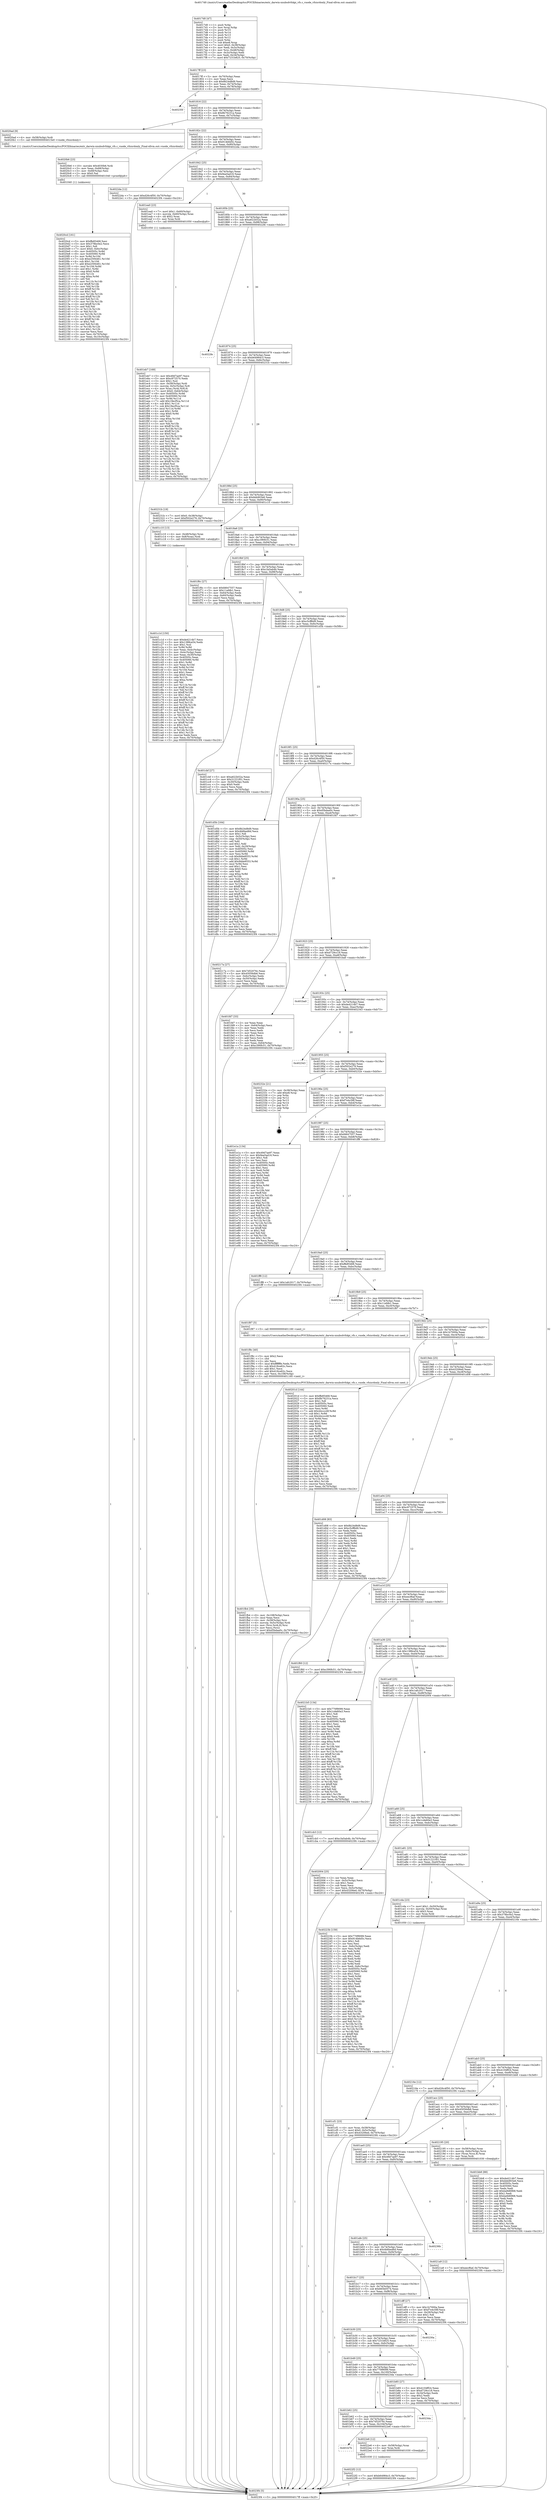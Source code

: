 digraph "0x4017d0" {
  label = "0x4017d0 (/mnt/c/Users/mathe/Desktop/tcc/POCII/binaries/extr_darwin-xnubsdvfskpi_vfs.c_vnode_vfsisrdonly_Final-ollvm.out::main(0))"
  labelloc = "t"
  node[shape=record]

  Entry [label="",width=0.3,height=0.3,shape=circle,fillcolor=black,style=filled]
  "0x4017ff" [label="{
     0x4017ff [23]\l
     | [instrs]\l
     &nbsp;&nbsp;0x4017ff \<+3\>: mov -0x70(%rbp),%eax\l
     &nbsp;&nbsp;0x401802 \<+2\>: mov %eax,%ecx\l
     &nbsp;&nbsp;0x401804 \<+6\>: sub $0x8b24d8d9,%ecx\l
     &nbsp;&nbsp;0x40180a \<+3\>: mov %eax,-0x74(%rbp)\l
     &nbsp;&nbsp;0x40180d \<+3\>: mov %ecx,-0x78(%rbp)\l
     &nbsp;&nbsp;0x401810 \<+6\>: je 000000000040235f \<main+0xb8f\>\l
  }"]
  "0x40235f" [label="{
     0x40235f\l
  }", style=dashed]
  "0x401816" [label="{
     0x401816 [22]\l
     | [instrs]\l
     &nbsp;&nbsp;0x401816 \<+5\>: jmp 000000000040181b \<main+0x4b\>\l
     &nbsp;&nbsp;0x40181b \<+3\>: mov -0x74(%rbp),%eax\l
     &nbsp;&nbsp;0x40181e \<+5\>: sub $0x8b76231a,%eax\l
     &nbsp;&nbsp;0x401823 \<+3\>: mov %eax,-0x7c(%rbp)\l
     &nbsp;&nbsp;0x401826 \<+6\>: je 00000000004020ad \<main+0x8dd\>\l
  }"]
  Exit [label="",width=0.3,height=0.3,shape=circle,fillcolor=black,style=filled,peripheries=2]
  "0x4020ad" [label="{
     0x4020ad [9]\l
     | [instrs]\l
     &nbsp;&nbsp;0x4020ad \<+4\>: mov -0x58(%rbp),%rdi\l
     &nbsp;&nbsp;0x4020b1 \<+5\>: call 00000000004015e0 \<vnode_vfsisrdonly\>\l
     | [calls]\l
     &nbsp;&nbsp;0x4015e0 \{1\} (/mnt/c/Users/mathe/Desktop/tcc/POCII/binaries/extr_darwin-xnubsdvfskpi_vfs.c_vnode_vfsisrdonly_Final-ollvm.out::vnode_vfsisrdonly)\l
  }"]
  "0x40182c" [label="{
     0x40182c [22]\l
     | [instrs]\l
     &nbsp;&nbsp;0x40182c \<+5\>: jmp 0000000000401831 \<main+0x61\>\l
     &nbsp;&nbsp;0x401831 \<+3\>: mov -0x74(%rbp),%eax\l
     &nbsp;&nbsp;0x401834 \<+5\>: sub $0x914b6d5c,%eax\l
     &nbsp;&nbsp;0x401839 \<+3\>: mov %eax,-0x80(%rbp)\l
     &nbsp;&nbsp;0x40183c \<+6\>: je 00000000004022da \<main+0xb0a\>\l
  }"]
  "0x4022f2" [label="{
     0x4022f2 [12]\l
     | [instrs]\l
     &nbsp;&nbsp;0x4022f2 \<+7\>: movl $0xb64984c3,-0x70(%rbp)\l
     &nbsp;&nbsp;0x4022f9 \<+5\>: jmp 00000000004023f4 \<main+0xc24\>\l
  }"]
  "0x4022da" [label="{
     0x4022da [12]\l
     | [instrs]\l
     &nbsp;&nbsp;0x4022da \<+7\>: movl $0xd26c4f50,-0x70(%rbp)\l
     &nbsp;&nbsp;0x4022e1 \<+5\>: jmp 00000000004023f4 \<main+0xc24\>\l
  }"]
  "0x401842" [label="{
     0x401842 [25]\l
     | [instrs]\l
     &nbsp;&nbsp;0x401842 \<+5\>: jmp 0000000000401847 \<main+0x77\>\l
     &nbsp;&nbsp;0x401847 \<+3\>: mov -0x74(%rbp),%eax\l
     &nbsp;&nbsp;0x40184a \<+5\>: sub $0x9ea5ad16,%eax\l
     &nbsp;&nbsp;0x40184f \<+6\>: mov %eax,-0x84(%rbp)\l
     &nbsp;&nbsp;0x401855 \<+6\>: je 0000000000401ea0 \<main+0x6d0\>\l
  }"]
  "0x401b7b" [label="{
     0x401b7b\l
  }", style=dashed]
  "0x401ea0" [label="{
     0x401ea0 [23]\l
     | [instrs]\l
     &nbsp;&nbsp;0x401ea0 \<+7\>: movl $0x1,-0x60(%rbp)\l
     &nbsp;&nbsp;0x401ea7 \<+4\>: movslq -0x60(%rbp),%rax\l
     &nbsp;&nbsp;0x401eab \<+4\>: shl $0x2,%rax\l
     &nbsp;&nbsp;0x401eaf \<+3\>: mov %rax,%rdi\l
     &nbsp;&nbsp;0x401eb2 \<+5\>: call 0000000000401050 \<malloc@plt\>\l
     | [calls]\l
     &nbsp;&nbsp;0x401050 \{1\} (unknown)\l
  }"]
  "0x40185b" [label="{
     0x40185b [25]\l
     | [instrs]\l
     &nbsp;&nbsp;0x40185b \<+5\>: jmp 0000000000401860 \<main+0x90\>\l
     &nbsp;&nbsp;0x401860 \<+3\>: mov -0x74(%rbp),%eax\l
     &nbsp;&nbsp;0x401863 \<+5\>: sub $0xa622b52a,%eax\l
     &nbsp;&nbsp;0x401868 \<+6\>: mov %eax,-0x88(%rbp)\l
     &nbsp;&nbsp;0x40186e \<+6\>: je 00000000004022fe \<main+0xb2e\>\l
  }"]
  "0x4022e6" [label="{
     0x4022e6 [12]\l
     | [instrs]\l
     &nbsp;&nbsp;0x4022e6 \<+4\>: mov -0x58(%rbp),%rax\l
     &nbsp;&nbsp;0x4022ea \<+3\>: mov %rax,%rdi\l
     &nbsp;&nbsp;0x4022ed \<+5\>: call 0000000000401030 \<free@plt\>\l
     | [calls]\l
     &nbsp;&nbsp;0x401030 \{1\} (unknown)\l
  }"]
  "0x4022fe" [label="{
     0x4022fe\l
  }", style=dashed]
  "0x401874" [label="{
     0x401874 [25]\l
     | [instrs]\l
     &nbsp;&nbsp;0x401874 \<+5\>: jmp 0000000000401879 \<main+0xa9\>\l
     &nbsp;&nbsp;0x401879 \<+3\>: mov -0x74(%rbp),%eax\l
     &nbsp;&nbsp;0x40187c \<+5\>: sub $0xb64984c3,%eax\l
     &nbsp;&nbsp;0x401881 \<+6\>: mov %eax,-0x8c(%rbp)\l
     &nbsp;&nbsp;0x401887 \<+6\>: je 000000000040231b \<main+0xb4b\>\l
  }"]
  "0x401b62" [label="{
     0x401b62 [25]\l
     | [instrs]\l
     &nbsp;&nbsp;0x401b62 \<+5\>: jmp 0000000000401b67 \<main+0x397\>\l
     &nbsp;&nbsp;0x401b67 \<+3\>: mov -0x74(%rbp),%eax\l
     &nbsp;&nbsp;0x401b6a \<+5\>: sub $0x7d52076c,%eax\l
     &nbsp;&nbsp;0x401b6f \<+6\>: mov %eax,-0x104(%rbp)\l
     &nbsp;&nbsp;0x401b75 \<+6\>: je 00000000004022e6 \<main+0xb16\>\l
  }"]
  "0x40231b" [label="{
     0x40231b [19]\l
     | [instrs]\l
     &nbsp;&nbsp;0x40231b \<+7\>: movl $0x0,-0x38(%rbp)\l
     &nbsp;&nbsp;0x402322 \<+7\>: movl $0xf502e279,-0x70(%rbp)\l
     &nbsp;&nbsp;0x402329 \<+5\>: jmp 00000000004023f4 \<main+0xc24\>\l
  }"]
  "0x40188d" [label="{
     0x40188d [25]\l
     | [instrs]\l
     &nbsp;&nbsp;0x40188d \<+5\>: jmp 0000000000401892 \<main+0xc2\>\l
     &nbsp;&nbsp;0x401892 \<+3\>: mov -0x74(%rbp),%eax\l
     &nbsp;&nbsp;0x401895 \<+5\>: sub $0xbbb903e6,%eax\l
     &nbsp;&nbsp;0x40189a \<+6\>: mov %eax,-0x90(%rbp)\l
     &nbsp;&nbsp;0x4018a0 \<+6\>: je 0000000000401c10 \<main+0x440\>\l
  }"]
  "0x4023da" [label="{
     0x4023da\l
  }", style=dashed]
  "0x401c10" [label="{
     0x401c10 [13]\l
     | [instrs]\l
     &nbsp;&nbsp;0x401c10 \<+4\>: mov -0x48(%rbp),%rax\l
     &nbsp;&nbsp;0x401c14 \<+4\>: mov 0x8(%rax),%rdi\l
     &nbsp;&nbsp;0x401c18 \<+5\>: call 0000000000401060 \<atoi@plt\>\l
     | [calls]\l
     &nbsp;&nbsp;0x401060 \{1\} (unknown)\l
  }"]
  "0x4018a6" [label="{
     0x4018a6 [25]\l
     | [instrs]\l
     &nbsp;&nbsp;0x4018a6 \<+5\>: jmp 00000000004018ab \<main+0xdb\>\l
     &nbsp;&nbsp;0x4018ab \<+3\>: mov -0x74(%rbp),%eax\l
     &nbsp;&nbsp;0x4018ae \<+5\>: sub $0xc390fc51,%eax\l
     &nbsp;&nbsp;0x4018b3 \<+6\>: mov %eax,-0x94(%rbp)\l
     &nbsp;&nbsp;0x4018b9 \<+6\>: je 0000000000401f6c \<main+0x79c\>\l
  }"]
  "0x4021a9" [label="{
     0x4021a9 [12]\l
     | [instrs]\l
     &nbsp;&nbsp;0x4021a9 \<+7\>: movl $0xeecf6af,-0x70(%rbp)\l
     &nbsp;&nbsp;0x4021b0 \<+5\>: jmp 00000000004023f4 \<main+0xc24\>\l
  }"]
  "0x401f6c" [label="{
     0x401f6c [27]\l
     | [instrs]\l
     &nbsp;&nbsp;0x401f6c \<+5\>: mov $0xfd647557,%eax\l
     &nbsp;&nbsp;0x401f71 \<+5\>: mov $0x11efdb1,%ecx\l
     &nbsp;&nbsp;0x401f76 \<+3\>: mov -0x64(%rbp),%edx\l
     &nbsp;&nbsp;0x401f79 \<+3\>: cmp -0x60(%rbp),%edx\l
     &nbsp;&nbsp;0x401f7c \<+3\>: cmovl %ecx,%eax\l
     &nbsp;&nbsp;0x401f7f \<+3\>: mov %eax,-0x70(%rbp)\l
     &nbsp;&nbsp;0x401f82 \<+5\>: jmp 00000000004023f4 \<main+0xc24\>\l
  }"]
  "0x4018bf" [label="{
     0x4018bf [25]\l
     | [instrs]\l
     &nbsp;&nbsp;0x4018bf \<+5\>: jmp 00000000004018c4 \<main+0xf4\>\l
     &nbsp;&nbsp;0x4018c4 \<+3\>: mov -0x74(%rbp),%eax\l
     &nbsp;&nbsp;0x4018c7 \<+5\>: sub $0xc3a5ab4b,%eax\l
     &nbsp;&nbsp;0x4018cc \<+6\>: mov %eax,-0x98(%rbp)\l
     &nbsp;&nbsp;0x4018d2 \<+6\>: je 0000000000401cbf \<main+0x4ef\>\l
  }"]
  "0x4020cd" [label="{
     0x4020cd [161]\l
     | [instrs]\l
     &nbsp;&nbsp;0x4020cd \<+5\>: mov $0xffe85468,%esi\l
     &nbsp;&nbsp;0x4020d2 \<+5\>: mov $0x378bc0e2,%ecx\l
     &nbsp;&nbsp;0x4020d7 \<+2\>: mov $0x1,%dl\l
     &nbsp;&nbsp;0x4020d9 \<+7\>: movl $0x0,-0x6c(%rbp)\l
     &nbsp;&nbsp;0x4020e0 \<+8\>: mov 0x40505c,%r8d\l
     &nbsp;&nbsp;0x4020e8 \<+8\>: mov 0x405060,%r9d\l
     &nbsp;&nbsp;0x4020f0 \<+3\>: mov %r8d,%r10d\l
     &nbsp;&nbsp;0x4020f3 \<+7\>: sub $0xe2594461,%r10d\l
     &nbsp;&nbsp;0x4020fa \<+4\>: sub $0x1,%r10d\l
     &nbsp;&nbsp;0x4020fe \<+7\>: add $0xe2594461,%r10d\l
     &nbsp;&nbsp;0x402105 \<+4\>: imul %r10d,%r8d\l
     &nbsp;&nbsp;0x402109 \<+4\>: and $0x1,%r8d\l
     &nbsp;&nbsp;0x40210d \<+4\>: cmp $0x0,%r8d\l
     &nbsp;&nbsp;0x402111 \<+4\>: sete %r11b\l
     &nbsp;&nbsp;0x402115 \<+4\>: cmp $0xa,%r9d\l
     &nbsp;&nbsp;0x402119 \<+3\>: setl %bl\l
     &nbsp;&nbsp;0x40211c \<+3\>: mov %r11b,%r14b\l
     &nbsp;&nbsp;0x40211f \<+4\>: xor $0xff,%r14b\l
     &nbsp;&nbsp;0x402123 \<+3\>: mov %bl,%r15b\l
     &nbsp;&nbsp;0x402126 \<+4\>: xor $0xff,%r15b\l
     &nbsp;&nbsp;0x40212a \<+3\>: xor $0x1,%dl\l
     &nbsp;&nbsp;0x40212d \<+3\>: mov %r14b,%r12b\l
     &nbsp;&nbsp;0x402130 \<+4\>: and $0xff,%r12b\l
     &nbsp;&nbsp;0x402134 \<+3\>: and %dl,%r11b\l
     &nbsp;&nbsp;0x402137 \<+3\>: mov %r15b,%r13b\l
     &nbsp;&nbsp;0x40213a \<+4\>: and $0xff,%r13b\l
     &nbsp;&nbsp;0x40213e \<+2\>: and %dl,%bl\l
     &nbsp;&nbsp;0x402140 \<+3\>: or %r11b,%r12b\l
     &nbsp;&nbsp;0x402143 \<+3\>: or %bl,%r13b\l
     &nbsp;&nbsp;0x402146 \<+3\>: xor %r13b,%r12b\l
     &nbsp;&nbsp;0x402149 \<+3\>: or %r15b,%r14b\l
     &nbsp;&nbsp;0x40214c \<+4\>: xor $0xff,%r14b\l
     &nbsp;&nbsp;0x402150 \<+3\>: or $0x1,%dl\l
     &nbsp;&nbsp;0x402153 \<+3\>: and %dl,%r14b\l
     &nbsp;&nbsp;0x402156 \<+3\>: or %r14b,%r12b\l
     &nbsp;&nbsp;0x402159 \<+4\>: test $0x1,%r12b\l
     &nbsp;&nbsp;0x40215d \<+3\>: cmovne %ecx,%esi\l
     &nbsp;&nbsp;0x402160 \<+3\>: mov %esi,-0x70(%rbp)\l
     &nbsp;&nbsp;0x402163 \<+6\>: mov %eax,-0x10c(%rbp)\l
     &nbsp;&nbsp;0x402169 \<+5\>: jmp 00000000004023f4 \<main+0xc24\>\l
  }"]
  "0x401cbf" [label="{
     0x401cbf [27]\l
     | [instrs]\l
     &nbsp;&nbsp;0x401cbf \<+5\>: mov $0xa622b52a,%eax\l
     &nbsp;&nbsp;0x401cc4 \<+5\>: mov $0x31221f01,%ecx\l
     &nbsp;&nbsp;0x401cc9 \<+3\>: mov -0x30(%rbp),%edx\l
     &nbsp;&nbsp;0x401ccc \<+3\>: cmp $0x0,%edx\l
     &nbsp;&nbsp;0x401ccf \<+3\>: cmove %ecx,%eax\l
     &nbsp;&nbsp;0x401cd2 \<+3\>: mov %eax,-0x70(%rbp)\l
     &nbsp;&nbsp;0x401cd5 \<+5\>: jmp 00000000004023f4 \<main+0xc24\>\l
  }"]
  "0x4018d8" [label="{
     0x4018d8 [25]\l
     | [instrs]\l
     &nbsp;&nbsp;0x4018d8 \<+5\>: jmp 00000000004018dd \<main+0x10d\>\l
     &nbsp;&nbsp;0x4018dd \<+3\>: mov -0x74(%rbp),%eax\l
     &nbsp;&nbsp;0x4018e0 \<+5\>: sub $0xc5cff6d9,%eax\l
     &nbsp;&nbsp;0x4018e5 \<+6\>: mov %eax,-0x9c(%rbp)\l
     &nbsp;&nbsp;0x4018eb \<+6\>: je 0000000000401d5b \<main+0x58b\>\l
  }"]
  "0x4020b6" [label="{
     0x4020b6 [23]\l
     | [instrs]\l
     &nbsp;&nbsp;0x4020b6 \<+10\>: movabs $0x4030b6,%rdi\l
     &nbsp;&nbsp;0x4020c0 \<+3\>: mov %eax,-0x68(%rbp)\l
     &nbsp;&nbsp;0x4020c3 \<+3\>: mov -0x68(%rbp),%esi\l
     &nbsp;&nbsp;0x4020c6 \<+2\>: mov $0x0,%al\l
     &nbsp;&nbsp;0x4020c8 \<+5\>: call 0000000000401040 \<printf@plt\>\l
     | [calls]\l
     &nbsp;&nbsp;0x401040 \{1\} (unknown)\l
  }"]
  "0x401d5b" [label="{
     0x401d5b [164]\l
     | [instrs]\l
     &nbsp;&nbsp;0x401d5b \<+5\>: mov $0x8b24d8d9,%eax\l
     &nbsp;&nbsp;0x401d60 \<+5\>: mov $0x4b6bed6d,%ecx\l
     &nbsp;&nbsp;0x401d65 \<+2\>: mov $0x1,%dl\l
     &nbsp;&nbsp;0x401d67 \<+3\>: mov -0x5c(%rbp),%esi\l
     &nbsp;&nbsp;0x401d6a \<+3\>: cmp -0x50(%rbp),%esi\l
     &nbsp;&nbsp;0x401d6d \<+4\>: setl %dil\l
     &nbsp;&nbsp;0x401d71 \<+4\>: and $0x1,%dil\l
     &nbsp;&nbsp;0x401d75 \<+4\>: mov %dil,-0x29(%rbp)\l
     &nbsp;&nbsp;0x401d79 \<+7\>: mov 0x40505c,%esi\l
     &nbsp;&nbsp;0x401d80 \<+8\>: mov 0x405060,%r8d\l
     &nbsp;&nbsp;0x401d88 \<+3\>: mov %esi,%r9d\l
     &nbsp;&nbsp;0x401d8b \<+7\>: sub $0x9dde8553,%r9d\l
     &nbsp;&nbsp;0x401d92 \<+4\>: sub $0x1,%r9d\l
     &nbsp;&nbsp;0x401d96 \<+7\>: add $0x9dde8553,%r9d\l
     &nbsp;&nbsp;0x401d9d \<+4\>: imul %r9d,%esi\l
     &nbsp;&nbsp;0x401da1 \<+3\>: and $0x1,%esi\l
     &nbsp;&nbsp;0x401da4 \<+3\>: cmp $0x0,%esi\l
     &nbsp;&nbsp;0x401da7 \<+4\>: sete %dil\l
     &nbsp;&nbsp;0x401dab \<+4\>: cmp $0xa,%r8d\l
     &nbsp;&nbsp;0x401daf \<+4\>: setl %r10b\l
     &nbsp;&nbsp;0x401db3 \<+3\>: mov %dil,%r11b\l
     &nbsp;&nbsp;0x401db6 \<+4\>: xor $0xff,%r11b\l
     &nbsp;&nbsp;0x401dba \<+3\>: mov %r10b,%bl\l
     &nbsp;&nbsp;0x401dbd \<+3\>: xor $0xff,%bl\l
     &nbsp;&nbsp;0x401dc0 \<+3\>: xor $0x1,%dl\l
     &nbsp;&nbsp;0x401dc3 \<+3\>: mov %r11b,%r14b\l
     &nbsp;&nbsp;0x401dc6 \<+4\>: and $0xff,%r14b\l
     &nbsp;&nbsp;0x401dca \<+3\>: and %dl,%dil\l
     &nbsp;&nbsp;0x401dcd \<+3\>: mov %bl,%r15b\l
     &nbsp;&nbsp;0x401dd0 \<+4\>: and $0xff,%r15b\l
     &nbsp;&nbsp;0x401dd4 \<+3\>: and %dl,%r10b\l
     &nbsp;&nbsp;0x401dd7 \<+3\>: or %dil,%r14b\l
     &nbsp;&nbsp;0x401dda \<+3\>: or %r10b,%r15b\l
     &nbsp;&nbsp;0x401ddd \<+3\>: xor %r15b,%r14b\l
     &nbsp;&nbsp;0x401de0 \<+3\>: or %bl,%r11b\l
     &nbsp;&nbsp;0x401de3 \<+4\>: xor $0xff,%r11b\l
     &nbsp;&nbsp;0x401de7 \<+3\>: or $0x1,%dl\l
     &nbsp;&nbsp;0x401dea \<+3\>: and %dl,%r11b\l
     &nbsp;&nbsp;0x401ded \<+3\>: or %r11b,%r14b\l
     &nbsp;&nbsp;0x401df0 \<+4\>: test $0x1,%r14b\l
     &nbsp;&nbsp;0x401df4 \<+3\>: cmovne %ecx,%eax\l
     &nbsp;&nbsp;0x401df7 \<+3\>: mov %eax,-0x70(%rbp)\l
     &nbsp;&nbsp;0x401dfa \<+5\>: jmp 00000000004023f4 \<main+0xc24\>\l
  }"]
  "0x4018f1" [label="{
     0x4018f1 [25]\l
     | [instrs]\l
     &nbsp;&nbsp;0x4018f1 \<+5\>: jmp 00000000004018f6 \<main+0x126\>\l
     &nbsp;&nbsp;0x4018f6 \<+3\>: mov -0x74(%rbp),%eax\l
     &nbsp;&nbsp;0x4018f9 \<+5\>: sub $0xd26c4f50,%eax\l
     &nbsp;&nbsp;0x4018fe \<+6\>: mov %eax,-0xa0(%rbp)\l
     &nbsp;&nbsp;0x401904 \<+6\>: je 000000000040217a \<main+0x9aa\>\l
  }"]
  "0x401fb4" [label="{
     0x401fb4 [35]\l
     | [instrs]\l
     &nbsp;&nbsp;0x401fb4 \<+6\>: mov -0x108(%rbp),%ecx\l
     &nbsp;&nbsp;0x401fba \<+3\>: imul %eax,%ecx\l
     &nbsp;&nbsp;0x401fbd \<+4\>: mov -0x58(%rbp),%rsi\l
     &nbsp;&nbsp;0x401fc1 \<+4\>: movslq -0x5c(%rbp),%rdi\l
     &nbsp;&nbsp;0x401fc5 \<+4\>: mov (%rsi,%rdi,8),%rsi\l
     &nbsp;&nbsp;0x401fc9 \<+2\>: mov %ecx,(%rsi)\l
     &nbsp;&nbsp;0x401fcb \<+7\>: movl $0xd5bdaa0c,-0x70(%rbp)\l
     &nbsp;&nbsp;0x401fd2 \<+5\>: jmp 00000000004023f4 \<main+0xc24\>\l
  }"]
  "0x40217a" [label="{
     0x40217a [27]\l
     | [instrs]\l
     &nbsp;&nbsp;0x40217a \<+5\>: mov $0x7d52076c,%eax\l
     &nbsp;&nbsp;0x40217f \<+5\>: mov $0x45056db6,%ecx\l
     &nbsp;&nbsp;0x402184 \<+3\>: mov -0x6c(%rbp),%edx\l
     &nbsp;&nbsp;0x402187 \<+3\>: cmp -0x50(%rbp),%edx\l
     &nbsp;&nbsp;0x40218a \<+3\>: cmovl %ecx,%eax\l
     &nbsp;&nbsp;0x40218d \<+3\>: mov %eax,-0x70(%rbp)\l
     &nbsp;&nbsp;0x402190 \<+5\>: jmp 00000000004023f4 \<main+0xc24\>\l
  }"]
  "0x40190a" [label="{
     0x40190a [25]\l
     | [instrs]\l
     &nbsp;&nbsp;0x40190a \<+5\>: jmp 000000000040190f \<main+0x13f\>\l
     &nbsp;&nbsp;0x40190f \<+3\>: mov -0x74(%rbp),%eax\l
     &nbsp;&nbsp;0x401912 \<+5\>: sub $0xd5bdaa0c,%eax\l
     &nbsp;&nbsp;0x401917 \<+6\>: mov %eax,-0xa4(%rbp)\l
     &nbsp;&nbsp;0x40191d \<+6\>: je 0000000000401fd7 \<main+0x807\>\l
  }"]
  "0x401f8c" [label="{
     0x401f8c [40]\l
     | [instrs]\l
     &nbsp;&nbsp;0x401f8c \<+5\>: mov $0x2,%ecx\l
     &nbsp;&nbsp;0x401f91 \<+1\>: cltd\l
     &nbsp;&nbsp;0x401f92 \<+2\>: idiv %ecx\l
     &nbsp;&nbsp;0x401f94 \<+6\>: imul $0xfffffffe,%edx,%ecx\l
     &nbsp;&nbsp;0x401f9a \<+6\>: sub $0x418ce62c,%ecx\l
     &nbsp;&nbsp;0x401fa0 \<+3\>: add $0x1,%ecx\l
     &nbsp;&nbsp;0x401fa3 \<+6\>: add $0x418ce62c,%ecx\l
     &nbsp;&nbsp;0x401fa9 \<+6\>: mov %ecx,-0x108(%rbp)\l
     &nbsp;&nbsp;0x401faf \<+5\>: call 0000000000401160 \<next_i\>\l
     | [calls]\l
     &nbsp;&nbsp;0x401160 \{1\} (/mnt/c/Users/mathe/Desktop/tcc/POCII/binaries/extr_darwin-xnubsdvfskpi_vfs.c_vnode_vfsisrdonly_Final-ollvm.out::next_i)\l
  }"]
  "0x401fd7" [label="{
     0x401fd7 [33]\l
     | [instrs]\l
     &nbsp;&nbsp;0x401fd7 \<+2\>: xor %eax,%eax\l
     &nbsp;&nbsp;0x401fd9 \<+3\>: mov -0x64(%rbp),%ecx\l
     &nbsp;&nbsp;0x401fdc \<+2\>: mov %eax,%edx\l
     &nbsp;&nbsp;0x401fde \<+2\>: sub %ecx,%edx\l
     &nbsp;&nbsp;0x401fe0 \<+2\>: mov %eax,%ecx\l
     &nbsp;&nbsp;0x401fe2 \<+3\>: sub $0x1,%ecx\l
     &nbsp;&nbsp;0x401fe5 \<+2\>: add %ecx,%edx\l
     &nbsp;&nbsp;0x401fe7 \<+2\>: sub %edx,%eax\l
     &nbsp;&nbsp;0x401fe9 \<+3\>: mov %eax,-0x64(%rbp)\l
     &nbsp;&nbsp;0x401fec \<+7\>: movl $0xc390fc51,-0x70(%rbp)\l
     &nbsp;&nbsp;0x401ff3 \<+5\>: jmp 00000000004023f4 \<main+0xc24\>\l
  }"]
  "0x401923" [label="{
     0x401923 [25]\l
     | [instrs]\l
     &nbsp;&nbsp;0x401923 \<+5\>: jmp 0000000000401928 \<main+0x158\>\l
     &nbsp;&nbsp;0x401928 \<+3\>: mov -0x74(%rbp),%eax\l
     &nbsp;&nbsp;0x40192b \<+5\>: sub $0xd729cc18,%eax\l
     &nbsp;&nbsp;0x401930 \<+6\>: mov %eax,-0xa8(%rbp)\l
     &nbsp;&nbsp;0x401936 \<+6\>: je 0000000000401ba0 \<main+0x3d0\>\l
  }"]
  "0x401eb7" [label="{
     0x401eb7 [169]\l
     | [instrs]\l
     &nbsp;&nbsp;0x401eb7 \<+5\>: mov $0x49d7ae97,%ecx\l
     &nbsp;&nbsp;0x401ebc \<+5\>: mov $0xc972570,%edx\l
     &nbsp;&nbsp;0x401ec1 \<+3\>: mov $0x1,%sil\l
     &nbsp;&nbsp;0x401ec4 \<+4\>: mov -0x58(%rbp),%rdi\l
     &nbsp;&nbsp;0x401ec8 \<+4\>: movslq -0x5c(%rbp),%r8\l
     &nbsp;&nbsp;0x401ecc \<+4\>: mov %rax,(%rdi,%r8,8)\l
     &nbsp;&nbsp;0x401ed0 \<+7\>: movl $0x0,-0x64(%rbp)\l
     &nbsp;&nbsp;0x401ed7 \<+8\>: mov 0x40505c,%r9d\l
     &nbsp;&nbsp;0x401edf \<+8\>: mov 0x405060,%r10d\l
     &nbsp;&nbsp;0x401ee7 \<+3\>: mov %r9d,%r11d\l
     &nbsp;&nbsp;0x401eea \<+7\>: add $0x19ecf5ca,%r11d\l
     &nbsp;&nbsp;0x401ef1 \<+4\>: sub $0x1,%r11d\l
     &nbsp;&nbsp;0x401ef5 \<+7\>: sub $0x19ecf5ca,%r11d\l
     &nbsp;&nbsp;0x401efc \<+4\>: imul %r11d,%r9d\l
     &nbsp;&nbsp;0x401f00 \<+4\>: and $0x1,%r9d\l
     &nbsp;&nbsp;0x401f04 \<+4\>: cmp $0x0,%r9d\l
     &nbsp;&nbsp;0x401f08 \<+3\>: sete %bl\l
     &nbsp;&nbsp;0x401f0b \<+4\>: cmp $0xa,%r10d\l
     &nbsp;&nbsp;0x401f0f \<+4\>: setl %r14b\l
     &nbsp;&nbsp;0x401f13 \<+3\>: mov %bl,%r15b\l
     &nbsp;&nbsp;0x401f16 \<+4\>: xor $0xff,%r15b\l
     &nbsp;&nbsp;0x401f1a \<+3\>: mov %r14b,%r12b\l
     &nbsp;&nbsp;0x401f1d \<+4\>: xor $0xff,%r12b\l
     &nbsp;&nbsp;0x401f21 \<+4\>: xor $0x0,%sil\l
     &nbsp;&nbsp;0x401f25 \<+3\>: mov %r15b,%r13b\l
     &nbsp;&nbsp;0x401f28 \<+4\>: and $0x0,%r13b\l
     &nbsp;&nbsp;0x401f2c \<+3\>: and %sil,%bl\l
     &nbsp;&nbsp;0x401f2f \<+3\>: mov %r12b,%al\l
     &nbsp;&nbsp;0x401f32 \<+2\>: and $0x0,%al\l
     &nbsp;&nbsp;0x401f34 \<+3\>: and %sil,%r14b\l
     &nbsp;&nbsp;0x401f37 \<+3\>: or %bl,%r13b\l
     &nbsp;&nbsp;0x401f3a \<+3\>: or %r14b,%al\l
     &nbsp;&nbsp;0x401f3d \<+3\>: xor %al,%r13b\l
     &nbsp;&nbsp;0x401f40 \<+3\>: or %r12b,%r15b\l
     &nbsp;&nbsp;0x401f43 \<+4\>: xor $0xff,%r15b\l
     &nbsp;&nbsp;0x401f47 \<+4\>: or $0x0,%sil\l
     &nbsp;&nbsp;0x401f4b \<+3\>: and %sil,%r15b\l
     &nbsp;&nbsp;0x401f4e \<+3\>: or %r15b,%r13b\l
     &nbsp;&nbsp;0x401f51 \<+4\>: test $0x1,%r13b\l
     &nbsp;&nbsp;0x401f55 \<+3\>: cmovne %edx,%ecx\l
     &nbsp;&nbsp;0x401f58 \<+3\>: mov %ecx,-0x70(%rbp)\l
     &nbsp;&nbsp;0x401f5b \<+5\>: jmp 00000000004023f4 \<main+0xc24\>\l
  }"]
  "0x401ba0" [label="{
     0x401ba0\l
  }", style=dashed]
  "0x40193c" [label="{
     0x40193c [25]\l
     | [instrs]\l
     &nbsp;&nbsp;0x40193c \<+5\>: jmp 0000000000401941 \<main+0x171\>\l
     &nbsp;&nbsp;0x401941 \<+3\>: mov -0x74(%rbp),%eax\l
     &nbsp;&nbsp;0x401944 \<+5\>: sub $0xde4214b7,%eax\l
     &nbsp;&nbsp;0x401949 \<+6\>: mov %eax,-0xac(%rbp)\l
     &nbsp;&nbsp;0x40194f \<+6\>: je 0000000000402343 \<main+0xb73\>\l
  }"]
  "0x401cf1" [label="{
     0x401cf1 [23]\l
     | [instrs]\l
     &nbsp;&nbsp;0x401cf1 \<+4\>: mov %rax,-0x58(%rbp)\l
     &nbsp;&nbsp;0x401cf5 \<+7\>: movl $0x0,-0x5c(%rbp)\l
     &nbsp;&nbsp;0x401cfc \<+7\>: movl $0x43206ed,-0x70(%rbp)\l
     &nbsp;&nbsp;0x401d03 \<+5\>: jmp 00000000004023f4 \<main+0xc24\>\l
  }"]
  "0x402343" [label="{
     0x402343\l
  }", style=dashed]
  "0x401955" [label="{
     0x401955 [25]\l
     | [instrs]\l
     &nbsp;&nbsp;0x401955 \<+5\>: jmp 000000000040195a \<main+0x18a\>\l
     &nbsp;&nbsp;0x40195a \<+3\>: mov -0x74(%rbp),%eax\l
     &nbsp;&nbsp;0x40195d \<+5\>: sub $0xf502e279,%eax\l
     &nbsp;&nbsp;0x401962 \<+6\>: mov %eax,-0xb0(%rbp)\l
     &nbsp;&nbsp;0x401968 \<+6\>: je 000000000040232e \<main+0xb5e\>\l
  }"]
  "0x401c1d" [label="{
     0x401c1d [150]\l
     | [instrs]\l
     &nbsp;&nbsp;0x401c1d \<+5\>: mov $0xde4214b7,%ecx\l
     &nbsp;&nbsp;0x401c22 \<+5\>: mov $0x1388ce54,%edx\l
     &nbsp;&nbsp;0x401c27 \<+3\>: mov $0x1,%sil\l
     &nbsp;&nbsp;0x401c2a \<+3\>: xor %r8d,%r8d\l
     &nbsp;&nbsp;0x401c2d \<+3\>: mov %eax,-0x4c(%rbp)\l
     &nbsp;&nbsp;0x401c30 \<+3\>: mov -0x4c(%rbp),%eax\l
     &nbsp;&nbsp;0x401c33 \<+3\>: mov %eax,-0x30(%rbp)\l
     &nbsp;&nbsp;0x401c36 \<+7\>: mov 0x40505c,%eax\l
     &nbsp;&nbsp;0x401c3d \<+8\>: mov 0x405060,%r9d\l
     &nbsp;&nbsp;0x401c45 \<+4\>: sub $0x1,%r8d\l
     &nbsp;&nbsp;0x401c49 \<+3\>: mov %eax,%r10d\l
     &nbsp;&nbsp;0x401c4c \<+3\>: add %r8d,%r10d\l
     &nbsp;&nbsp;0x401c4f \<+4\>: imul %r10d,%eax\l
     &nbsp;&nbsp;0x401c53 \<+3\>: and $0x1,%eax\l
     &nbsp;&nbsp;0x401c56 \<+3\>: cmp $0x0,%eax\l
     &nbsp;&nbsp;0x401c59 \<+4\>: sete %r11b\l
     &nbsp;&nbsp;0x401c5d \<+4\>: cmp $0xa,%r9d\l
     &nbsp;&nbsp;0x401c61 \<+3\>: setl %bl\l
     &nbsp;&nbsp;0x401c64 \<+3\>: mov %r11b,%r14b\l
     &nbsp;&nbsp;0x401c67 \<+4\>: xor $0xff,%r14b\l
     &nbsp;&nbsp;0x401c6b \<+3\>: mov %bl,%r15b\l
     &nbsp;&nbsp;0x401c6e \<+4\>: xor $0xff,%r15b\l
     &nbsp;&nbsp;0x401c72 \<+4\>: xor $0x1,%sil\l
     &nbsp;&nbsp;0x401c76 \<+3\>: mov %r14b,%r12b\l
     &nbsp;&nbsp;0x401c79 \<+4\>: and $0xff,%r12b\l
     &nbsp;&nbsp;0x401c7d \<+3\>: and %sil,%r11b\l
     &nbsp;&nbsp;0x401c80 \<+3\>: mov %r15b,%r13b\l
     &nbsp;&nbsp;0x401c83 \<+4\>: and $0xff,%r13b\l
     &nbsp;&nbsp;0x401c87 \<+3\>: and %sil,%bl\l
     &nbsp;&nbsp;0x401c8a \<+3\>: or %r11b,%r12b\l
     &nbsp;&nbsp;0x401c8d \<+3\>: or %bl,%r13b\l
     &nbsp;&nbsp;0x401c90 \<+3\>: xor %r13b,%r12b\l
     &nbsp;&nbsp;0x401c93 \<+3\>: or %r15b,%r14b\l
     &nbsp;&nbsp;0x401c96 \<+4\>: xor $0xff,%r14b\l
     &nbsp;&nbsp;0x401c9a \<+4\>: or $0x1,%sil\l
     &nbsp;&nbsp;0x401c9e \<+3\>: and %sil,%r14b\l
     &nbsp;&nbsp;0x401ca1 \<+3\>: or %r14b,%r12b\l
     &nbsp;&nbsp;0x401ca4 \<+4\>: test $0x1,%r12b\l
     &nbsp;&nbsp;0x401ca8 \<+3\>: cmovne %edx,%ecx\l
     &nbsp;&nbsp;0x401cab \<+3\>: mov %ecx,-0x70(%rbp)\l
     &nbsp;&nbsp;0x401cae \<+5\>: jmp 00000000004023f4 \<main+0xc24\>\l
  }"]
  "0x40232e" [label="{
     0x40232e [21]\l
     | [instrs]\l
     &nbsp;&nbsp;0x40232e \<+3\>: mov -0x38(%rbp),%eax\l
     &nbsp;&nbsp;0x402331 \<+7\>: add $0xe8,%rsp\l
     &nbsp;&nbsp;0x402338 \<+1\>: pop %rbx\l
     &nbsp;&nbsp;0x402339 \<+2\>: pop %r12\l
     &nbsp;&nbsp;0x40233b \<+2\>: pop %r13\l
     &nbsp;&nbsp;0x40233d \<+2\>: pop %r14\l
     &nbsp;&nbsp;0x40233f \<+2\>: pop %r15\l
     &nbsp;&nbsp;0x402341 \<+1\>: pop %rbp\l
     &nbsp;&nbsp;0x402342 \<+1\>: ret\l
  }"]
  "0x40196e" [label="{
     0x40196e [25]\l
     | [instrs]\l
     &nbsp;&nbsp;0x40196e \<+5\>: jmp 0000000000401973 \<main+0x1a3\>\l
     &nbsp;&nbsp;0x401973 \<+3\>: mov -0x74(%rbp),%eax\l
     &nbsp;&nbsp;0x401976 \<+5\>: sub $0xf7e4c58f,%eax\l
     &nbsp;&nbsp;0x40197b \<+6\>: mov %eax,-0xb4(%rbp)\l
     &nbsp;&nbsp;0x401981 \<+6\>: je 0000000000401e1a \<main+0x64a\>\l
  }"]
  "0x4017d0" [label="{
     0x4017d0 [47]\l
     | [instrs]\l
     &nbsp;&nbsp;0x4017d0 \<+1\>: push %rbp\l
     &nbsp;&nbsp;0x4017d1 \<+3\>: mov %rsp,%rbp\l
     &nbsp;&nbsp;0x4017d4 \<+2\>: push %r15\l
     &nbsp;&nbsp;0x4017d6 \<+2\>: push %r14\l
     &nbsp;&nbsp;0x4017d8 \<+2\>: push %r13\l
     &nbsp;&nbsp;0x4017da \<+2\>: push %r12\l
     &nbsp;&nbsp;0x4017dc \<+1\>: push %rbx\l
     &nbsp;&nbsp;0x4017dd \<+7\>: sub $0xe8,%rsp\l
     &nbsp;&nbsp;0x4017e4 \<+7\>: movl $0x0,-0x38(%rbp)\l
     &nbsp;&nbsp;0x4017eb \<+3\>: mov %edi,-0x3c(%rbp)\l
     &nbsp;&nbsp;0x4017ee \<+4\>: mov %rsi,-0x48(%rbp)\l
     &nbsp;&nbsp;0x4017f2 \<+3\>: mov -0x3c(%rbp),%edi\l
     &nbsp;&nbsp;0x4017f5 \<+3\>: mov %edi,-0x34(%rbp)\l
     &nbsp;&nbsp;0x4017f8 \<+7\>: movl $0x7231b825,-0x70(%rbp)\l
  }"]
  "0x401e1a" [label="{
     0x401e1a [134]\l
     | [instrs]\l
     &nbsp;&nbsp;0x401e1a \<+5\>: mov $0x49d7ae97,%eax\l
     &nbsp;&nbsp;0x401e1f \<+5\>: mov $0x9ea5ad16,%ecx\l
     &nbsp;&nbsp;0x401e24 \<+2\>: mov $0x1,%dl\l
     &nbsp;&nbsp;0x401e26 \<+2\>: xor %esi,%esi\l
     &nbsp;&nbsp;0x401e28 \<+7\>: mov 0x40505c,%edi\l
     &nbsp;&nbsp;0x401e2f \<+8\>: mov 0x405060,%r8d\l
     &nbsp;&nbsp;0x401e37 \<+3\>: sub $0x1,%esi\l
     &nbsp;&nbsp;0x401e3a \<+3\>: mov %edi,%r9d\l
     &nbsp;&nbsp;0x401e3d \<+3\>: add %esi,%r9d\l
     &nbsp;&nbsp;0x401e40 \<+4\>: imul %r9d,%edi\l
     &nbsp;&nbsp;0x401e44 \<+3\>: and $0x1,%edi\l
     &nbsp;&nbsp;0x401e47 \<+3\>: cmp $0x0,%edi\l
     &nbsp;&nbsp;0x401e4a \<+4\>: sete %r10b\l
     &nbsp;&nbsp;0x401e4e \<+4\>: cmp $0xa,%r8d\l
     &nbsp;&nbsp;0x401e52 \<+4\>: setl %r11b\l
     &nbsp;&nbsp;0x401e56 \<+3\>: mov %r10b,%bl\l
     &nbsp;&nbsp;0x401e59 \<+3\>: xor $0xff,%bl\l
     &nbsp;&nbsp;0x401e5c \<+3\>: mov %r11b,%r14b\l
     &nbsp;&nbsp;0x401e5f \<+4\>: xor $0xff,%r14b\l
     &nbsp;&nbsp;0x401e63 \<+3\>: xor $0x1,%dl\l
     &nbsp;&nbsp;0x401e66 \<+3\>: mov %bl,%r15b\l
     &nbsp;&nbsp;0x401e69 \<+4\>: and $0xff,%r15b\l
     &nbsp;&nbsp;0x401e6d \<+3\>: and %dl,%r10b\l
     &nbsp;&nbsp;0x401e70 \<+3\>: mov %r14b,%r12b\l
     &nbsp;&nbsp;0x401e73 \<+4\>: and $0xff,%r12b\l
     &nbsp;&nbsp;0x401e77 \<+3\>: and %dl,%r11b\l
     &nbsp;&nbsp;0x401e7a \<+3\>: or %r10b,%r15b\l
     &nbsp;&nbsp;0x401e7d \<+3\>: or %r11b,%r12b\l
     &nbsp;&nbsp;0x401e80 \<+3\>: xor %r12b,%r15b\l
     &nbsp;&nbsp;0x401e83 \<+3\>: or %r14b,%bl\l
     &nbsp;&nbsp;0x401e86 \<+3\>: xor $0xff,%bl\l
     &nbsp;&nbsp;0x401e89 \<+3\>: or $0x1,%dl\l
     &nbsp;&nbsp;0x401e8c \<+2\>: and %dl,%bl\l
     &nbsp;&nbsp;0x401e8e \<+3\>: or %bl,%r15b\l
     &nbsp;&nbsp;0x401e91 \<+4\>: test $0x1,%r15b\l
     &nbsp;&nbsp;0x401e95 \<+3\>: cmovne %ecx,%eax\l
     &nbsp;&nbsp;0x401e98 \<+3\>: mov %eax,-0x70(%rbp)\l
     &nbsp;&nbsp;0x401e9b \<+5\>: jmp 00000000004023f4 \<main+0xc24\>\l
  }"]
  "0x401987" [label="{
     0x401987 [25]\l
     | [instrs]\l
     &nbsp;&nbsp;0x401987 \<+5\>: jmp 000000000040198c \<main+0x1bc\>\l
     &nbsp;&nbsp;0x40198c \<+3\>: mov -0x74(%rbp),%eax\l
     &nbsp;&nbsp;0x40198f \<+5\>: sub $0xfd647557,%eax\l
     &nbsp;&nbsp;0x401994 \<+6\>: mov %eax,-0xb8(%rbp)\l
     &nbsp;&nbsp;0x40199a \<+6\>: je 0000000000401ff8 \<main+0x828\>\l
  }"]
  "0x4023f4" [label="{
     0x4023f4 [5]\l
     | [instrs]\l
     &nbsp;&nbsp;0x4023f4 \<+5\>: jmp 00000000004017ff \<main+0x2f\>\l
  }"]
  "0x401ff8" [label="{
     0x401ff8 [12]\l
     | [instrs]\l
     &nbsp;&nbsp;0x401ff8 \<+7\>: movl $0x1afc2017,-0x70(%rbp)\l
     &nbsp;&nbsp;0x401fff \<+5\>: jmp 00000000004023f4 \<main+0xc24\>\l
  }"]
  "0x4019a0" [label="{
     0x4019a0 [25]\l
     | [instrs]\l
     &nbsp;&nbsp;0x4019a0 \<+5\>: jmp 00000000004019a5 \<main+0x1d5\>\l
     &nbsp;&nbsp;0x4019a5 \<+3\>: mov -0x74(%rbp),%eax\l
     &nbsp;&nbsp;0x4019a8 \<+5\>: sub $0xffe85468,%eax\l
     &nbsp;&nbsp;0x4019ad \<+6\>: mov %eax,-0xbc(%rbp)\l
     &nbsp;&nbsp;0x4019b3 \<+6\>: je 00000000004023a1 \<main+0xbd1\>\l
  }"]
  "0x401b49" [label="{
     0x401b49 [25]\l
     | [instrs]\l
     &nbsp;&nbsp;0x401b49 \<+5\>: jmp 0000000000401b4e \<main+0x37e\>\l
     &nbsp;&nbsp;0x401b4e \<+3\>: mov -0x74(%rbp),%eax\l
     &nbsp;&nbsp;0x401b51 \<+5\>: sub $0x770f9099,%eax\l
     &nbsp;&nbsp;0x401b56 \<+6\>: mov %eax,-0x100(%rbp)\l
     &nbsp;&nbsp;0x401b5c \<+6\>: je 00000000004023da \<main+0xc0a\>\l
  }"]
  "0x4023a1" [label="{
     0x4023a1\l
  }", style=dashed]
  "0x4019b9" [label="{
     0x4019b9 [25]\l
     | [instrs]\l
     &nbsp;&nbsp;0x4019b9 \<+5\>: jmp 00000000004019be \<main+0x1ee\>\l
     &nbsp;&nbsp;0x4019be \<+3\>: mov -0x74(%rbp),%eax\l
     &nbsp;&nbsp;0x4019c1 \<+5\>: sub $0x11efdb1,%eax\l
     &nbsp;&nbsp;0x4019c6 \<+6\>: mov %eax,-0xc0(%rbp)\l
     &nbsp;&nbsp;0x4019cc \<+6\>: je 0000000000401f87 \<main+0x7b7\>\l
  }"]
  "0x401b85" [label="{
     0x401b85 [27]\l
     | [instrs]\l
     &nbsp;&nbsp;0x401b85 \<+5\>: mov $0x4104ff24,%eax\l
     &nbsp;&nbsp;0x401b8a \<+5\>: mov $0xd729cc18,%ecx\l
     &nbsp;&nbsp;0x401b8f \<+3\>: mov -0x34(%rbp),%edx\l
     &nbsp;&nbsp;0x401b92 \<+3\>: cmp $0x2,%edx\l
     &nbsp;&nbsp;0x401b95 \<+3\>: cmovne %ecx,%eax\l
     &nbsp;&nbsp;0x401b98 \<+3\>: mov %eax,-0x70(%rbp)\l
     &nbsp;&nbsp;0x401b9b \<+5\>: jmp 00000000004023f4 \<main+0xc24\>\l
  }"]
  "0x401f87" [label="{
     0x401f87 [5]\l
     | [instrs]\l
     &nbsp;&nbsp;0x401f87 \<+5\>: call 0000000000401160 \<next_i\>\l
     | [calls]\l
     &nbsp;&nbsp;0x401160 \{1\} (/mnt/c/Users/mathe/Desktop/tcc/POCII/binaries/extr_darwin-xnubsdvfskpi_vfs.c_vnode_vfsisrdonly_Final-ollvm.out::next_i)\l
  }"]
  "0x4019d2" [label="{
     0x4019d2 [25]\l
     | [instrs]\l
     &nbsp;&nbsp;0x4019d2 \<+5\>: jmp 00000000004019d7 \<main+0x207\>\l
     &nbsp;&nbsp;0x4019d7 \<+3\>: mov -0x74(%rbp),%eax\l
     &nbsp;&nbsp;0x4019da \<+5\>: sub $0x1b7000a,%eax\l
     &nbsp;&nbsp;0x4019df \<+6\>: mov %eax,-0xc4(%rbp)\l
     &nbsp;&nbsp;0x4019e5 \<+6\>: je 000000000040201d \<main+0x84d\>\l
  }"]
  "0x401b30" [label="{
     0x401b30 [25]\l
     | [instrs]\l
     &nbsp;&nbsp;0x401b30 \<+5\>: jmp 0000000000401b35 \<main+0x365\>\l
     &nbsp;&nbsp;0x401b35 \<+3\>: mov -0x74(%rbp),%eax\l
     &nbsp;&nbsp;0x401b38 \<+5\>: sub $0x7231b825,%eax\l
     &nbsp;&nbsp;0x401b3d \<+6\>: mov %eax,-0xfc(%rbp)\l
     &nbsp;&nbsp;0x401b43 \<+6\>: je 0000000000401b85 \<main+0x3b5\>\l
  }"]
  "0x40201d" [label="{
     0x40201d [144]\l
     | [instrs]\l
     &nbsp;&nbsp;0x40201d \<+5\>: mov $0xffe85468,%eax\l
     &nbsp;&nbsp;0x402022 \<+5\>: mov $0x8b76231a,%ecx\l
     &nbsp;&nbsp;0x402027 \<+2\>: mov $0x1,%dl\l
     &nbsp;&nbsp;0x402029 \<+7\>: mov 0x40505c,%esi\l
     &nbsp;&nbsp;0x402030 \<+7\>: mov 0x405060,%edi\l
     &nbsp;&nbsp;0x402037 \<+3\>: mov %esi,%r8d\l
     &nbsp;&nbsp;0x40203a \<+7\>: add $0x44cccc6f,%r8d\l
     &nbsp;&nbsp;0x402041 \<+4\>: sub $0x1,%r8d\l
     &nbsp;&nbsp;0x402045 \<+7\>: sub $0x44cccc6f,%r8d\l
     &nbsp;&nbsp;0x40204c \<+4\>: imul %r8d,%esi\l
     &nbsp;&nbsp;0x402050 \<+3\>: and $0x1,%esi\l
     &nbsp;&nbsp;0x402053 \<+3\>: cmp $0x0,%esi\l
     &nbsp;&nbsp;0x402056 \<+4\>: sete %r9b\l
     &nbsp;&nbsp;0x40205a \<+3\>: cmp $0xa,%edi\l
     &nbsp;&nbsp;0x40205d \<+4\>: setl %r10b\l
     &nbsp;&nbsp;0x402061 \<+3\>: mov %r9b,%r11b\l
     &nbsp;&nbsp;0x402064 \<+4\>: xor $0xff,%r11b\l
     &nbsp;&nbsp;0x402068 \<+3\>: mov %r10b,%bl\l
     &nbsp;&nbsp;0x40206b \<+3\>: xor $0xff,%bl\l
     &nbsp;&nbsp;0x40206e \<+3\>: xor $0x1,%dl\l
     &nbsp;&nbsp;0x402071 \<+3\>: mov %r11b,%r14b\l
     &nbsp;&nbsp;0x402074 \<+4\>: and $0xff,%r14b\l
     &nbsp;&nbsp;0x402078 \<+3\>: and %dl,%r9b\l
     &nbsp;&nbsp;0x40207b \<+3\>: mov %bl,%r15b\l
     &nbsp;&nbsp;0x40207e \<+4\>: and $0xff,%r15b\l
     &nbsp;&nbsp;0x402082 \<+3\>: and %dl,%r10b\l
     &nbsp;&nbsp;0x402085 \<+3\>: or %r9b,%r14b\l
     &nbsp;&nbsp;0x402088 \<+3\>: or %r10b,%r15b\l
     &nbsp;&nbsp;0x40208b \<+3\>: xor %r15b,%r14b\l
     &nbsp;&nbsp;0x40208e \<+3\>: or %bl,%r11b\l
     &nbsp;&nbsp;0x402091 \<+4\>: xor $0xff,%r11b\l
     &nbsp;&nbsp;0x402095 \<+3\>: or $0x1,%dl\l
     &nbsp;&nbsp;0x402098 \<+3\>: and %dl,%r11b\l
     &nbsp;&nbsp;0x40209b \<+3\>: or %r11b,%r14b\l
     &nbsp;&nbsp;0x40209e \<+4\>: test $0x1,%r14b\l
     &nbsp;&nbsp;0x4020a2 \<+3\>: cmovne %ecx,%eax\l
     &nbsp;&nbsp;0x4020a5 \<+3\>: mov %eax,-0x70(%rbp)\l
     &nbsp;&nbsp;0x4020a8 \<+5\>: jmp 00000000004023f4 \<main+0xc24\>\l
  }"]
  "0x4019eb" [label="{
     0x4019eb [25]\l
     | [instrs]\l
     &nbsp;&nbsp;0x4019eb \<+5\>: jmp 00000000004019f0 \<main+0x220\>\l
     &nbsp;&nbsp;0x4019f0 \<+3\>: mov -0x74(%rbp),%eax\l
     &nbsp;&nbsp;0x4019f3 \<+5\>: sub $0x43206ed,%eax\l
     &nbsp;&nbsp;0x4019f8 \<+6\>: mov %eax,-0xc8(%rbp)\l
     &nbsp;&nbsp;0x4019fe \<+6\>: je 0000000000401d08 \<main+0x538\>\l
  }"]
  "0x40230a" [label="{
     0x40230a\l
  }", style=dashed]
  "0x401d08" [label="{
     0x401d08 [83]\l
     | [instrs]\l
     &nbsp;&nbsp;0x401d08 \<+5\>: mov $0x8b24d8d9,%eax\l
     &nbsp;&nbsp;0x401d0d \<+5\>: mov $0xc5cff6d9,%ecx\l
     &nbsp;&nbsp;0x401d12 \<+2\>: xor %edx,%edx\l
     &nbsp;&nbsp;0x401d14 \<+7\>: mov 0x40505c,%esi\l
     &nbsp;&nbsp;0x401d1b \<+7\>: mov 0x405060,%edi\l
     &nbsp;&nbsp;0x401d22 \<+3\>: sub $0x1,%edx\l
     &nbsp;&nbsp;0x401d25 \<+3\>: mov %esi,%r8d\l
     &nbsp;&nbsp;0x401d28 \<+3\>: add %edx,%r8d\l
     &nbsp;&nbsp;0x401d2b \<+4\>: imul %r8d,%esi\l
     &nbsp;&nbsp;0x401d2f \<+3\>: and $0x1,%esi\l
     &nbsp;&nbsp;0x401d32 \<+3\>: cmp $0x0,%esi\l
     &nbsp;&nbsp;0x401d35 \<+4\>: sete %r9b\l
     &nbsp;&nbsp;0x401d39 \<+3\>: cmp $0xa,%edi\l
     &nbsp;&nbsp;0x401d3c \<+4\>: setl %r10b\l
     &nbsp;&nbsp;0x401d40 \<+3\>: mov %r9b,%r11b\l
     &nbsp;&nbsp;0x401d43 \<+3\>: and %r10b,%r11b\l
     &nbsp;&nbsp;0x401d46 \<+3\>: xor %r10b,%r9b\l
     &nbsp;&nbsp;0x401d49 \<+3\>: or %r9b,%r11b\l
     &nbsp;&nbsp;0x401d4c \<+4\>: test $0x1,%r11b\l
     &nbsp;&nbsp;0x401d50 \<+3\>: cmovne %ecx,%eax\l
     &nbsp;&nbsp;0x401d53 \<+3\>: mov %eax,-0x70(%rbp)\l
     &nbsp;&nbsp;0x401d56 \<+5\>: jmp 00000000004023f4 \<main+0xc24\>\l
  }"]
  "0x401a04" [label="{
     0x401a04 [25]\l
     | [instrs]\l
     &nbsp;&nbsp;0x401a04 \<+5\>: jmp 0000000000401a09 \<main+0x239\>\l
     &nbsp;&nbsp;0x401a09 \<+3\>: mov -0x74(%rbp),%eax\l
     &nbsp;&nbsp;0x401a0c \<+5\>: sub $0xc972570,%eax\l
     &nbsp;&nbsp;0x401a11 \<+6\>: mov %eax,-0xcc(%rbp)\l
     &nbsp;&nbsp;0x401a17 \<+6\>: je 0000000000401f60 \<main+0x790\>\l
  }"]
  "0x401b17" [label="{
     0x401b17 [25]\l
     | [instrs]\l
     &nbsp;&nbsp;0x401b17 \<+5\>: jmp 0000000000401b1c \<main+0x34c\>\l
     &nbsp;&nbsp;0x401b1c \<+3\>: mov -0x74(%rbp),%eax\l
     &nbsp;&nbsp;0x401b1f \<+5\>: sub $0x665b0574,%eax\l
     &nbsp;&nbsp;0x401b24 \<+6\>: mov %eax,-0xf8(%rbp)\l
     &nbsp;&nbsp;0x401b2a \<+6\>: je 000000000040230a \<main+0xb3a\>\l
  }"]
  "0x401f60" [label="{
     0x401f60 [12]\l
     | [instrs]\l
     &nbsp;&nbsp;0x401f60 \<+7\>: movl $0xc390fc51,-0x70(%rbp)\l
     &nbsp;&nbsp;0x401f67 \<+5\>: jmp 00000000004023f4 \<main+0xc24\>\l
  }"]
  "0x401a1d" [label="{
     0x401a1d [25]\l
     | [instrs]\l
     &nbsp;&nbsp;0x401a1d \<+5\>: jmp 0000000000401a22 \<main+0x252\>\l
     &nbsp;&nbsp;0x401a22 \<+3\>: mov -0x74(%rbp),%eax\l
     &nbsp;&nbsp;0x401a25 \<+5\>: sub $0xeecf6af,%eax\l
     &nbsp;&nbsp;0x401a2a \<+6\>: mov %eax,-0xd0(%rbp)\l
     &nbsp;&nbsp;0x401a30 \<+6\>: je 00000000004021b5 \<main+0x9e5\>\l
  }"]
  "0x401dff" [label="{
     0x401dff [27]\l
     | [instrs]\l
     &nbsp;&nbsp;0x401dff \<+5\>: mov $0x1b7000a,%eax\l
     &nbsp;&nbsp;0x401e04 \<+5\>: mov $0xf7e4c58f,%ecx\l
     &nbsp;&nbsp;0x401e09 \<+3\>: mov -0x29(%rbp),%dl\l
     &nbsp;&nbsp;0x401e0c \<+3\>: test $0x1,%dl\l
     &nbsp;&nbsp;0x401e0f \<+3\>: cmovne %ecx,%eax\l
     &nbsp;&nbsp;0x401e12 \<+3\>: mov %eax,-0x70(%rbp)\l
     &nbsp;&nbsp;0x401e15 \<+5\>: jmp 00000000004023f4 \<main+0xc24\>\l
  }"]
  "0x4021b5" [label="{
     0x4021b5 [134]\l
     | [instrs]\l
     &nbsp;&nbsp;0x4021b5 \<+5\>: mov $0x770f9099,%eax\l
     &nbsp;&nbsp;0x4021ba \<+5\>: mov $0x1cde60a3,%ecx\l
     &nbsp;&nbsp;0x4021bf \<+2\>: mov $0x1,%dl\l
     &nbsp;&nbsp;0x4021c1 \<+2\>: xor %esi,%esi\l
     &nbsp;&nbsp;0x4021c3 \<+7\>: mov 0x40505c,%edi\l
     &nbsp;&nbsp;0x4021ca \<+8\>: mov 0x405060,%r8d\l
     &nbsp;&nbsp;0x4021d2 \<+3\>: sub $0x1,%esi\l
     &nbsp;&nbsp;0x4021d5 \<+3\>: mov %edi,%r9d\l
     &nbsp;&nbsp;0x4021d8 \<+3\>: add %esi,%r9d\l
     &nbsp;&nbsp;0x4021db \<+4\>: imul %r9d,%edi\l
     &nbsp;&nbsp;0x4021df \<+3\>: and $0x1,%edi\l
     &nbsp;&nbsp;0x4021e2 \<+3\>: cmp $0x0,%edi\l
     &nbsp;&nbsp;0x4021e5 \<+4\>: sete %r10b\l
     &nbsp;&nbsp;0x4021e9 \<+4\>: cmp $0xa,%r8d\l
     &nbsp;&nbsp;0x4021ed \<+4\>: setl %r11b\l
     &nbsp;&nbsp;0x4021f1 \<+3\>: mov %r10b,%bl\l
     &nbsp;&nbsp;0x4021f4 \<+3\>: xor $0xff,%bl\l
     &nbsp;&nbsp;0x4021f7 \<+3\>: mov %r11b,%r14b\l
     &nbsp;&nbsp;0x4021fa \<+4\>: xor $0xff,%r14b\l
     &nbsp;&nbsp;0x4021fe \<+3\>: xor $0x1,%dl\l
     &nbsp;&nbsp;0x402201 \<+3\>: mov %bl,%r15b\l
     &nbsp;&nbsp;0x402204 \<+4\>: and $0xff,%r15b\l
     &nbsp;&nbsp;0x402208 \<+3\>: and %dl,%r10b\l
     &nbsp;&nbsp;0x40220b \<+3\>: mov %r14b,%r12b\l
     &nbsp;&nbsp;0x40220e \<+4\>: and $0xff,%r12b\l
     &nbsp;&nbsp;0x402212 \<+3\>: and %dl,%r11b\l
     &nbsp;&nbsp;0x402215 \<+3\>: or %r10b,%r15b\l
     &nbsp;&nbsp;0x402218 \<+3\>: or %r11b,%r12b\l
     &nbsp;&nbsp;0x40221b \<+3\>: xor %r12b,%r15b\l
     &nbsp;&nbsp;0x40221e \<+3\>: or %r14b,%bl\l
     &nbsp;&nbsp;0x402221 \<+3\>: xor $0xff,%bl\l
     &nbsp;&nbsp;0x402224 \<+3\>: or $0x1,%dl\l
     &nbsp;&nbsp;0x402227 \<+2\>: and %dl,%bl\l
     &nbsp;&nbsp;0x402229 \<+3\>: or %bl,%r15b\l
     &nbsp;&nbsp;0x40222c \<+4\>: test $0x1,%r15b\l
     &nbsp;&nbsp;0x402230 \<+3\>: cmovne %ecx,%eax\l
     &nbsp;&nbsp;0x402233 \<+3\>: mov %eax,-0x70(%rbp)\l
     &nbsp;&nbsp;0x402236 \<+5\>: jmp 00000000004023f4 \<main+0xc24\>\l
  }"]
  "0x401a36" [label="{
     0x401a36 [25]\l
     | [instrs]\l
     &nbsp;&nbsp;0x401a36 \<+5\>: jmp 0000000000401a3b \<main+0x26b\>\l
     &nbsp;&nbsp;0x401a3b \<+3\>: mov -0x74(%rbp),%eax\l
     &nbsp;&nbsp;0x401a3e \<+5\>: sub $0x1388ce54,%eax\l
     &nbsp;&nbsp;0x401a43 \<+6\>: mov %eax,-0xd4(%rbp)\l
     &nbsp;&nbsp;0x401a49 \<+6\>: je 0000000000401cb3 \<main+0x4e3\>\l
  }"]
  "0x401afe" [label="{
     0x401afe [25]\l
     | [instrs]\l
     &nbsp;&nbsp;0x401afe \<+5\>: jmp 0000000000401b03 \<main+0x333\>\l
     &nbsp;&nbsp;0x401b03 \<+3\>: mov -0x74(%rbp),%eax\l
     &nbsp;&nbsp;0x401b06 \<+5\>: sub $0x4b6bed6d,%eax\l
     &nbsp;&nbsp;0x401b0b \<+6\>: mov %eax,-0xf4(%rbp)\l
     &nbsp;&nbsp;0x401b11 \<+6\>: je 0000000000401dff \<main+0x62f\>\l
  }"]
  "0x401cb3" [label="{
     0x401cb3 [12]\l
     | [instrs]\l
     &nbsp;&nbsp;0x401cb3 \<+7\>: movl $0xc3a5ab4b,-0x70(%rbp)\l
     &nbsp;&nbsp;0x401cba \<+5\>: jmp 00000000004023f4 \<main+0xc24\>\l
  }"]
  "0x401a4f" [label="{
     0x401a4f [25]\l
     | [instrs]\l
     &nbsp;&nbsp;0x401a4f \<+5\>: jmp 0000000000401a54 \<main+0x284\>\l
     &nbsp;&nbsp;0x401a54 \<+3\>: mov -0x74(%rbp),%eax\l
     &nbsp;&nbsp;0x401a57 \<+5\>: sub $0x1afc2017,%eax\l
     &nbsp;&nbsp;0x401a5c \<+6\>: mov %eax,-0xd8(%rbp)\l
     &nbsp;&nbsp;0x401a62 \<+6\>: je 0000000000402004 \<main+0x834\>\l
  }"]
  "0x40236b" [label="{
     0x40236b\l
  }", style=dashed]
  "0x402004" [label="{
     0x402004 [25]\l
     | [instrs]\l
     &nbsp;&nbsp;0x402004 \<+2\>: xor %eax,%eax\l
     &nbsp;&nbsp;0x402006 \<+3\>: mov -0x5c(%rbp),%ecx\l
     &nbsp;&nbsp;0x402009 \<+3\>: sub $0x1,%eax\l
     &nbsp;&nbsp;0x40200c \<+2\>: sub %eax,%ecx\l
     &nbsp;&nbsp;0x40200e \<+3\>: mov %ecx,-0x5c(%rbp)\l
     &nbsp;&nbsp;0x402011 \<+7\>: movl $0x43206ed,-0x70(%rbp)\l
     &nbsp;&nbsp;0x402018 \<+5\>: jmp 00000000004023f4 \<main+0xc24\>\l
  }"]
  "0x401a68" [label="{
     0x401a68 [25]\l
     | [instrs]\l
     &nbsp;&nbsp;0x401a68 \<+5\>: jmp 0000000000401a6d \<main+0x29d\>\l
     &nbsp;&nbsp;0x401a6d \<+3\>: mov -0x74(%rbp),%eax\l
     &nbsp;&nbsp;0x401a70 \<+5\>: sub $0x1cde60a3,%eax\l
     &nbsp;&nbsp;0x401a75 \<+6\>: mov %eax,-0xdc(%rbp)\l
     &nbsp;&nbsp;0x401a7b \<+6\>: je 000000000040223b \<main+0xa6b\>\l
  }"]
  "0x401ae5" [label="{
     0x401ae5 [25]\l
     | [instrs]\l
     &nbsp;&nbsp;0x401ae5 \<+5\>: jmp 0000000000401aea \<main+0x31a\>\l
     &nbsp;&nbsp;0x401aea \<+3\>: mov -0x74(%rbp),%eax\l
     &nbsp;&nbsp;0x401aed \<+5\>: sub $0x49d7ae97,%eax\l
     &nbsp;&nbsp;0x401af2 \<+6\>: mov %eax,-0xf0(%rbp)\l
     &nbsp;&nbsp;0x401af8 \<+6\>: je 000000000040236b \<main+0xb9b\>\l
  }"]
  "0x40223b" [label="{
     0x40223b [159]\l
     | [instrs]\l
     &nbsp;&nbsp;0x40223b \<+5\>: mov $0x770f9099,%eax\l
     &nbsp;&nbsp;0x402240 \<+5\>: mov $0x914b6d5c,%ecx\l
     &nbsp;&nbsp;0x402245 \<+2\>: mov $0x1,%dl\l
     &nbsp;&nbsp;0x402247 \<+2\>: xor %esi,%esi\l
     &nbsp;&nbsp;0x402249 \<+3\>: mov -0x6c(%rbp),%edi\l
     &nbsp;&nbsp;0x40224c \<+3\>: mov %esi,%r8d\l
     &nbsp;&nbsp;0x40224f \<+3\>: sub %edi,%r8d\l
     &nbsp;&nbsp;0x402252 \<+2\>: mov %esi,%edi\l
     &nbsp;&nbsp;0x402254 \<+3\>: sub $0x1,%edi\l
     &nbsp;&nbsp;0x402257 \<+3\>: add %edi,%r8d\l
     &nbsp;&nbsp;0x40225a \<+2\>: mov %esi,%edi\l
     &nbsp;&nbsp;0x40225c \<+3\>: sub %r8d,%edi\l
     &nbsp;&nbsp;0x40225f \<+3\>: mov %edi,-0x6c(%rbp)\l
     &nbsp;&nbsp;0x402262 \<+7\>: mov 0x40505c,%edi\l
     &nbsp;&nbsp;0x402269 \<+8\>: mov 0x405060,%r8d\l
     &nbsp;&nbsp;0x402271 \<+3\>: sub $0x1,%esi\l
     &nbsp;&nbsp;0x402274 \<+3\>: mov %edi,%r9d\l
     &nbsp;&nbsp;0x402277 \<+3\>: add %esi,%r9d\l
     &nbsp;&nbsp;0x40227a \<+4\>: imul %r9d,%edi\l
     &nbsp;&nbsp;0x40227e \<+3\>: and $0x1,%edi\l
     &nbsp;&nbsp;0x402281 \<+3\>: cmp $0x0,%edi\l
     &nbsp;&nbsp;0x402284 \<+4\>: sete %r10b\l
     &nbsp;&nbsp;0x402288 \<+4\>: cmp $0xa,%r8d\l
     &nbsp;&nbsp;0x40228c \<+4\>: setl %r11b\l
     &nbsp;&nbsp;0x402290 \<+3\>: mov %r10b,%bl\l
     &nbsp;&nbsp;0x402293 \<+3\>: xor $0xff,%bl\l
     &nbsp;&nbsp;0x402296 \<+3\>: mov %r11b,%r14b\l
     &nbsp;&nbsp;0x402299 \<+4\>: xor $0xff,%r14b\l
     &nbsp;&nbsp;0x40229d \<+3\>: xor $0x0,%dl\l
     &nbsp;&nbsp;0x4022a0 \<+3\>: mov %bl,%r15b\l
     &nbsp;&nbsp;0x4022a3 \<+4\>: and $0x0,%r15b\l
     &nbsp;&nbsp;0x4022a7 \<+3\>: and %dl,%r10b\l
     &nbsp;&nbsp;0x4022aa \<+3\>: mov %r14b,%r12b\l
     &nbsp;&nbsp;0x4022ad \<+4\>: and $0x0,%r12b\l
     &nbsp;&nbsp;0x4022b1 \<+3\>: and %dl,%r11b\l
     &nbsp;&nbsp;0x4022b4 \<+3\>: or %r10b,%r15b\l
     &nbsp;&nbsp;0x4022b7 \<+3\>: or %r11b,%r12b\l
     &nbsp;&nbsp;0x4022ba \<+3\>: xor %r12b,%r15b\l
     &nbsp;&nbsp;0x4022bd \<+3\>: or %r14b,%bl\l
     &nbsp;&nbsp;0x4022c0 \<+3\>: xor $0xff,%bl\l
     &nbsp;&nbsp;0x4022c3 \<+3\>: or $0x0,%dl\l
     &nbsp;&nbsp;0x4022c6 \<+2\>: and %dl,%bl\l
     &nbsp;&nbsp;0x4022c8 \<+3\>: or %bl,%r15b\l
     &nbsp;&nbsp;0x4022cb \<+4\>: test $0x1,%r15b\l
     &nbsp;&nbsp;0x4022cf \<+3\>: cmovne %ecx,%eax\l
     &nbsp;&nbsp;0x4022d2 \<+3\>: mov %eax,-0x70(%rbp)\l
     &nbsp;&nbsp;0x4022d5 \<+5\>: jmp 00000000004023f4 \<main+0xc24\>\l
  }"]
  "0x401a81" [label="{
     0x401a81 [25]\l
     | [instrs]\l
     &nbsp;&nbsp;0x401a81 \<+5\>: jmp 0000000000401a86 \<main+0x2b6\>\l
     &nbsp;&nbsp;0x401a86 \<+3\>: mov -0x74(%rbp),%eax\l
     &nbsp;&nbsp;0x401a89 \<+5\>: sub $0x31221f01,%eax\l
     &nbsp;&nbsp;0x401a8e \<+6\>: mov %eax,-0xe0(%rbp)\l
     &nbsp;&nbsp;0x401a94 \<+6\>: je 0000000000401cda \<main+0x50a\>\l
  }"]
  "0x402195" [label="{
     0x402195 [20]\l
     | [instrs]\l
     &nbsp;&nbsp;0x402195 \<+4\>: mov -0x58(%rbp),%rax\l
     &nbsp;&nbsp;0x402199 \<+4\>: movslq -0x6c(%rbp),%rcx\l
     &nbsp;&nbsp;0x40219d \<+4\>: mov (%rax,%rcx,8),%rax\l
     &nbsp;&nbsp;0x4021a1 \<+3\>: mov %rax,%rdi\l
     &nbsp;&nbsp;0x4021a4 \<+5\>: call 0000000000401030 \<free@plt\>\l
     | [calls]\l
     &nbsp;&nbsp;0x401030 \{1\} (unknown)\l
  }"]
  "0x401cda" [label="{
     0x401cda [23]\l
     | [instrs]\l
     &nbsp;&nbsp;0x401cda \<+7\>: movl $0x1,-0x50(%rbp)\l
     &nbsp;&nbsp;0x401ce1 \<+4\>: movslq -0x50(%rbp),%rax\l
     &nbsp;&nbsp;0x401ce5 \<+4\>: shl $0x3,%rax\l
     &nbsp;&nbsp;0x401ce9 \<+3\>: mov %rax,%rdi\l
     &nbsp;&nbsp;0x401cec \<+5\>: call 0000000000401050 \<malloc@plt\>\l
     | [calls]\l
     &nbsp;&nbsp;0x401050 \{1\} (unknown)\l
  }"]
  "0x401a9a" [label="{
     0x401a9a [25]\l
     | [instrs]\l
     &nbsp;&nbsp;0x401a9a \<+5\>: jmp 0000000000401a9f \<main+0x2cf\>\l
     &nbsp;&nbsp;0x401a9f \<+3\>: mov -0x74(%rbp),%eax\l
     &nbsp;&nbsp;0x401aa2 \<+5\>: sub $0x378bc0e2,%eax\l
     &nbsp;&nbsp;0x401aa7 \<+6\>: mov %eax,-0xe4(%rbp)\l
     &nbsp;&nbsp;0x401aad \<+6\>: je 000000000040216e \<main+0x99e\>\l
  }"]
  "0x401acc" [label="{
     0x401acc [25]\l
     | [instrs]\l
     &nbsp;&nbsp;0x401acc \<+5\>: jmp 0000000000401ad1 \<main+0x301\>\l
     &nbsp;&nbsp;0x401ad1 \<+3\>: mov -0x74(%rbp),%eax\l
     &nbsp;&nbsp;0x401ad4 \<+5\>: sub $0x45056db6,%eax\l
     &nbsp;&nbsp;0x401ad9 \<+6\>: mov %eax,-0xec(%rbp)\l
     &nbsp;&nbsp;0x401adf \<+6\>: je 0000000000402195 \<main+0x9c5\>\l
  }"]
  "0x40216e" [label="{
     0x40216e [12]\l
     | [instrs]\l
     &nbsp;&nbsp;0x40216e \<+7\>: movl $0xd26c4f50,-0x70(%rbp)\l
     &nbsp;&nbsp;0x402175 \<+5\>: jmp 00000000004023f4 \<main+0xc24\>\l
  }"]
  "0x401ab3" [label="{
     0x401ab3 [25]\l
     | [instrs]\l
     &nbsp;&nbsp;0x401ab3 \<+5\>: jmp 0000000000401ab8 \<main+0x2e8\>\l
     &nbsp;&nbsp;0x401ab8 \<+3\>: mov -0x74(%rbp),%eax\l
     &nbsp;&nbsp;0x401abb \<+5\>: sub $0x4104ff24,%eax\l
     &nbsp;&nbsp;0x401ac0 \<+6\>: mov %eax,-0xe8(%rbp)\l
     &nbsp;&nbsp;0x401ac6 \<+6\>: je 0000000000401bb8 \<main+0x3e8\>\l
  }"]
  "0x401bb8" [label="{
     0x401bb8 [88]\l
     | [instrs]\l
     &nbsp;&nbsp;0x401bb8 \<+5\>: mov $0xde4214b7,%eax\l
     &nbsp;&nbsp;0x401bbd \<+5\>: mov $0xbbb903e6,%ecx\l
     &nbsp;&nbsp;0x401bc2 \<+7\>: mov 0x40505c,%edx\l
     &nbsp;&nbsp;0x401bc9 \<+7\>: mov 0x405060,%esi\l
     &nbsp;&nbsp;0x401bd0 \<+2\>: mov %edx,%edi\l
     &nbsp;&nbsp;0x401bd2 \<+6\>: add $0xba9d6968,%edi\l
     &nbsp;&nbsp;0x401bd8 \<+3\>: sub $0x1,%edi\l
     &nbsp;&nbsp;0x401bdb \<+6\>: sub $0xba9d6968,%edi\l
     &nbsp;&nbsp;0x401be1 \<+3\>: imul %edi,%edx\l
     &nbsp;&nbsp;0x401be4 \<+3\>: and $0x1,%edx\l
     &nbsp;&nbsp;0x401be7 \<+3\>: cmp $0x0,%edx\l
     &nbsp;&nbsp;0x401bea \<+4\>: sete %r8b\l
     &nbsp;&nbsp;0x401bee \<+3\>: cmp $0xa,%esi\l
     &nbsp;&nbsp;0x401bf1 \<+4\>: setl %r9b\l
     &nbsp;&nbsp;0x401bf5 \<+3\>: mov %r8b,%r10b\l
     &nbsp;&nbsp;0x401bf8 \<+3\>: and %r9b,%r10b\l
     &nbsp;&nbsp;0x401bfb \<+3\>: xor %r9b,%r8b\l
     &nbsp;&nbsp;0x401bfe \<+3\>: or %r8b,%r10b\l
     &nbsp;&nbsp;0x401c01 \<+4\>: test $0x1,%r10b\l
     &nbsp;&nbsp;0x401c05 \<+3\>: cmovne %ecx,%eax\l
     &nbsp;&nbsp;0x401c08 \<+3\>: mov %eax,-0x70(%rbp)\l
     &nbsp;&nbsp;0x401c0b \<+5\>: jmp 00000000004023f4 \<main+0xc24\>\l
  }"]
  Entry -> "0x4017d0" [label=" 1"]
  "0x4017ff" -> "0x40235f" [label=" 0"]
  "0x4017ff" -> "0x401816" [label=" 33"]
  "0x40232e" -> Exit [label=" 1"]
  "0x401816" -> "0x4020ad" [label=" 1"]
  "0x401816" -> "0x40182c" [label=" 32"]
  "0x40231b" -> "0x4023f4" [label=" 1"]
  "0x40182c" -> "0x4022da" [label=" 1"]
  "0x40182c" -> "0x401842" [label=" 31"]
  "0x4022f2" -> "0x4023f4" [label=" 1"]
  "0x401842" -> "0x401ea0" [label=" 1"]
  "0x401842" -> "0x40185b" [label=" 30"]
  "0x4022e6" -> "0x4022f2" [label=" 1"]
  "0x40185b" -> "0x4022fe" [label=" 0"]
  "0x40185b" -> "0x401874" [label=" 30"]
  "0x401b62" -> "0x401b7b" [label=" 0"]
  "0x401874" -> "0x40231b" [label=" 1"]
  "0x401874" -> "0x40188d" [label=" 29"]
  "0x401b62" -> "0x4022e6" [label=" 1"]
  "0x40188d" -> "0x401c10" [label=" 1"]
  "0x40188d" -> "0x4018a6" [label=" 28"]
  "0x401b49" -> "0x401b62" [label=" 1"]
  "0x4018a6" -> "0x401f6c" [label=" 2"]
  "0x4018a6" -> "0x4018bf" [label=" 26"]
  "0x401b49" -> "0x4023da" [label=" 0"]
  "0x4018bf" -> "0x401cbf" [label=" 1"]
  "0x4018bf" -> "0x4018d8" [label=" 25"]
  "0x4022da" -> "0x4023f4" [label=" 1"]
  "0x4018d8" -> "0x401d5b" [label=" 2"]
  "0x4018d8" -> "0x4018f1" [label=" 23"]
  "0x40223b" -> "0x4023f4" [label=" 1"]
  "0x4018f1" -> "0x40217a" [label=" 2"]
  "0x4018f1" -> "0x40190a" [label=" 21"]
  "0x4021b5" -> "0x4023f4" [label=" 1"]
  "0x40190a" -> "0x401fd7" [label=" 1"]
  "0x40190a" -> "0x401923" [label=" 20"]
  "0x4021a9" -> "0x4023f4" [label=" 1"]
  "0x401923" -> "0x401ba0" [label=" 0"]
  "0x401923" -> "0x40193c" [label=" 20"]
  "0x402195" -> "0x4021a9" [label=" 1"]
  "0x40193c" -> "0x402343" [label=" 0"]
  "0x40193c" -> "0x401955" [label=" 20"]
  "0x40217a" -> "0x4023f4" [label=" 2"]
  "0x401955" -> "0x40232e" [label=" 1"]
  "0x401955" -> "0x40196e" [label=" 19"]
  "0x40216e" -> "0x4023f4" [label=" 1"]
  "0x40196e" -> "0x401e1a" [label=" 1"]
  "0x40196e" -> "0x401987" [label=" 18"]
  "0x4020cd" -> "0x4023f4" [label=" 1"]
  "0x401987" -> "0x401ff8" [label=" 1"]
  "0x401987" -> "0x4019a0" [label=" 17"]
  "0x4020b6" -> "0x4020cd" [label=" 1"]
  "0x4019a0" -> "0x4023a1" [label=" 0"]
  "0x4019a0" -> "0x4019b9" [label=" 17"]
  "0x4020ad" -> "0x4020b6" [label=" 1"]
  "0x4019b9" -> "0x401f87" [label=" 1"]
  "0x4019b9" -> "0x4019d2" [label=" 16"]
  "0x40201d" -> "0x4023f4" [label=" 1"]
  "0x4019d2" -> "0x40201d" [label=" 1"]
  "0x4019d2" -> "0x4019eb" [label=" 15"]
  "0x401ff8" -> "0x4023f4" [label=" 1"]
  "0x4019eb" -> "0x401d08" [label=" 2"]
  "0x4019eb" -> "0x401a04" [label=" 13"]
  "0x401fd7" -> "0x4023f4" [label=" 1"]
  "0x401a04" -> "0x401f60" [label=" 1"]
  "0x401a04" -> "0x401a1d" [label=" 12"]
  "0x401f8c" -> "0x401fb4" [label=" 1"]
  "0x401a1d" -> "0x4021b5" [label=" 1"]
  "0x401a1d" -> "0x401a36" [label=" 11"]
  "0x401f87" -> "0x401f8c" [label=" 1"]
  "0x401a36" -> "0x401cb3" [label=" 1"]
  "0x401a36" -> "0x401a4f" [label=" 10"]
  "0x401f60" -> "0x4023f4" [label=" 1"]
  "0x401a4f" -> "0x402004" [label=" 1"]
  "0x401a4f" -> "0x401a68" [label=" 9"]
  "0x401eb7" -> "0x4023f4" [label=" 1"]
  "0x401a68" -> "0x40223b" [label=" 1"]
  "0x401a68" -> "0x401a81" [label=" 8"]
  "0x401e1a" -> "0x4023f4" [label=" 1"]
  "0x401a81" -> "0x401cda" [label=" 1"]
  "0x401a81" -> "0x401a9a" [label=" 7"]
  "0x401dff" -> "0x4023f4" [label=" 2"]
  "0x401a9a" -> "0x40216e" [label=" 1"]
  "0x401a9a" -> "0x401ab3" [label=" 6"]
  "0x401d08" -> "0x4023f4" [label=" 2"]
  "0x401ab3" -> "0x401bb8" [label=" 1"]
  "0x401ab3" -> "0x401acc" [label=" 5"]
  "0x401d5b" -> "0x4023f4" [label=" 2"]
  "0x401acc" -> "0x402195" [label=" 1"]
  "0x401acc" -> "0x401ae5" [label=" 4"]
  "0x401ea0" -> "0x401eb7" [label=" 1"]
  "0x401ae5" -> "0x40236b" [label=" 0"]
  "0x401ae5" -> "0x401afe" [label=" 4"]
  "0x401f6c" -> "0x4023f4" [label=" 2"]
  "0x401afe" -> "0x401dff" [label=" 2"]
  "0x401afe" -> "0x401b17" [label=" 2"]
  "0x401fb4" -> "0x4023f4" [label=" 1"]
  "0x401b17" -> "0x40230a" [label=" 0"]
  "0x401b17" -> "0x401b30" [label=" 2"]
  "0x402004" -> "0x4023f4" [label=" 1"]
  "0x401b30" -> "0x401b85" [label=" 1"]
  "0x401b30" -> "0x401b49" [label=" 1"]
  "0x401b85" -> "0x4023f4" [label=" 1"]
  "0x4017d0" -> "0x4017ff" [label=" 1"]
  "0x4023f4" -> "0x4017ff" [label=" 32"]
  "0x401bb8" -> "0x4023f4" [label=" 1"]
  "0x401c10" -> "0x401c1d" [label=" 1"]
  "0x401c1d" -> "0x4023f4" [label=" 1"]
  "0x401cb3" -> "0x4023f4" [label=" 1"]
  "0x401cbf" -> "0x4023f4" [label=" 1"]
  "0x401cda" -> "0x401cf1" [label=" 1"]
  "0x401cf1" -> "0x4023f4" [label=" 1"]
}
